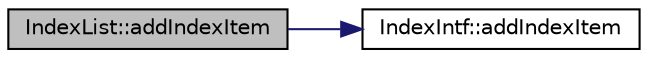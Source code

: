 digraph "IndexList::addIndexItem"
{
 // LATEX_PDF_SIZE
  edge [fontname="Helvetica",fontsize="10",labelfontname="Helvetica",labelfontsize="10"];
  node [fontname="Helvetica",fontsize="10",shape=record];
  rankdir="LR";
  Node1 [label="IndexList::addIndexItem",height=0.2,width=0.4,color="black", fillcolor="grey75", style="filled", fontcolor="black",tooltip=" "];
  Node1 -> Node2 [color="midnightblue",fontsize="10",style="solid",fontname="Helvetica"];
  Node2 [label="IndexIntf::addIndexItem",height=0.2,width=0.4,color="black", fillcolor="white", style="filled",URL="$classIndexIntf.html#a9d173d7ac4c6f979d95f7b0dc1231415",tooltip=" "];
}
